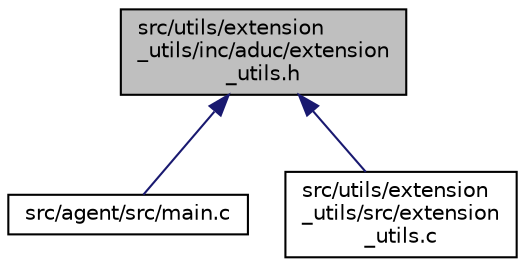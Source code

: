 digraph "src/utils/extension_utils/inc/aduc/extension_utils.h"
{
 // LATEX_PDF_SIZE
  edge [fontname="Helvetica",fontsize="10",labelfontname="Helvetica",labelfontsize="10"];
  node [fontname="Helvetica",fontsize="10",shape=record];
  Node1 [label="src/utils/extension\l_utils/inc/aduc/extension\l_utils.h",height=0.2,width=0.4,color="black", fillcolor="grey75", style="filled", fontcolor="black",tooltip="Utilities for the Device Update Agent extensibility."];
  Node1 -> Node2 [dir="back",color="midnightblue",fontsize="10",style="solid",fontname="Helvetica"];
  Node2 [label="src/agent/src/main.c",height=0.2,width=0.4,color="black", fillcolor="white", style="filled",URL="$main_8c.html",tooltip="Implements the main code for the Device Update Agent."];
  Node1 -> Node3 [dir="back",color="midnightblue",fontsize="10",style="solid",fontname="Helvetica"];
  Node3 [label="src/utils/extension\l_utils/src/extension\l_utils.c",height=0.2,width=0.4,color="black", fillcolor="white", style="filled",URL="$extension__utils_8c.html",tooltip="Implements utilities for working with Device Update extension."];
}
